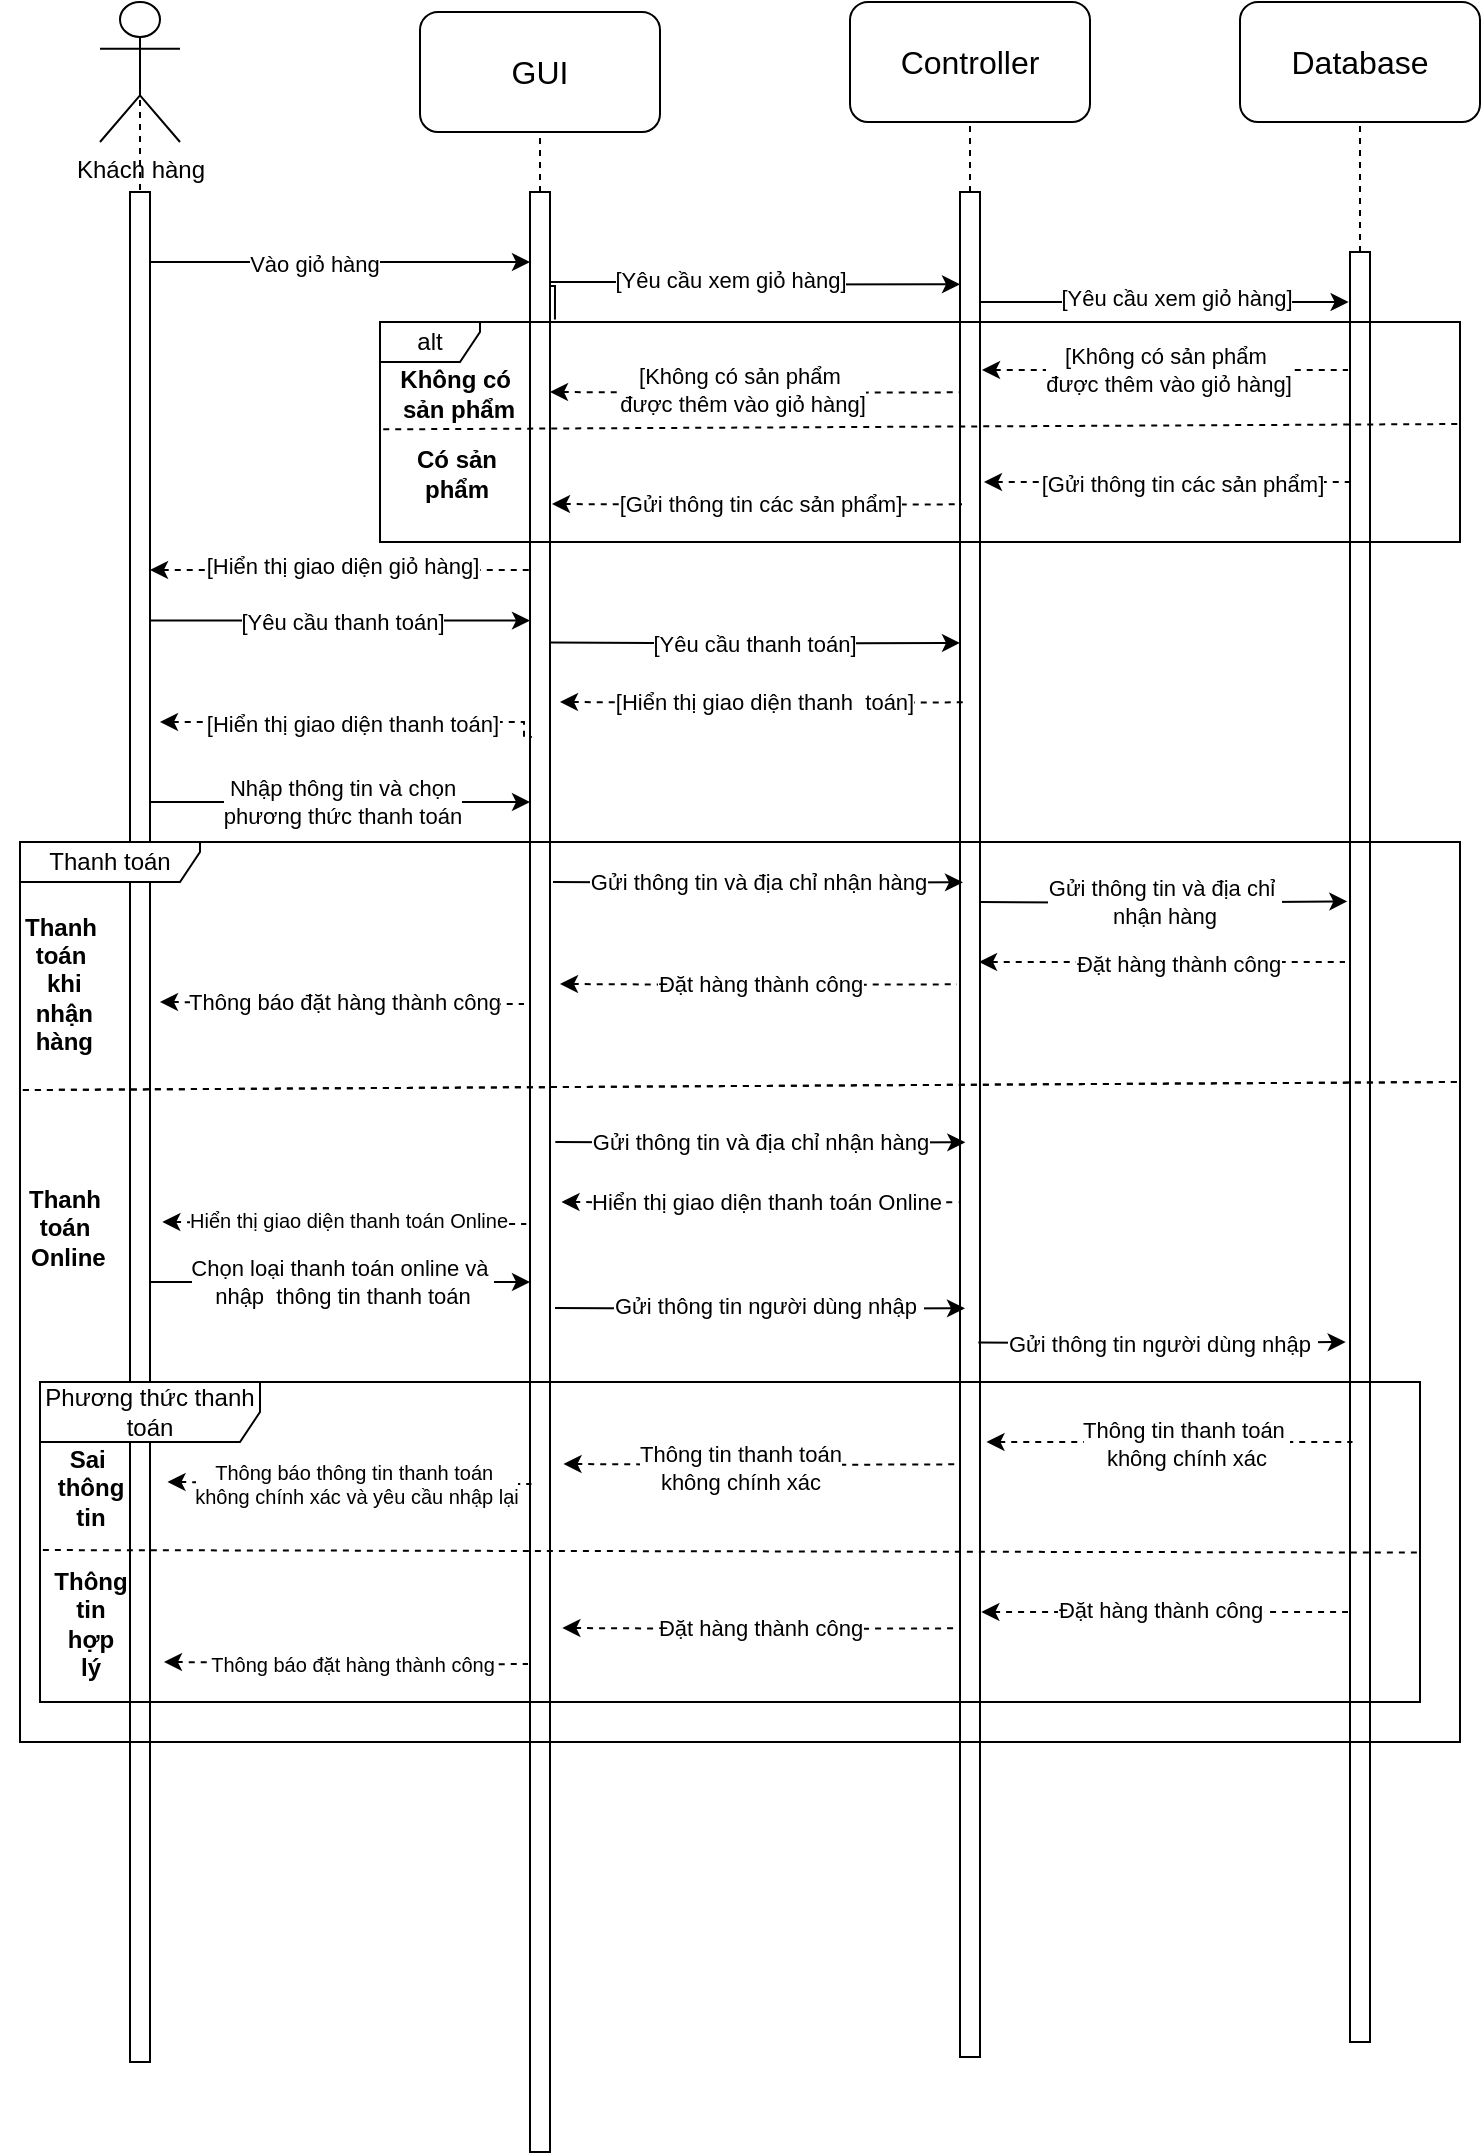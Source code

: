 <mxfile version="24.0.4" type="device">
  <diagram name="Page-1" id="DtB6SDKfYZl0yXzNMz0N">
    <mxGraphModel dx="1434" dy="836" grid="1" gridSize="10" guides="1" tooltips="1" connect="1" arrows="1" fold="1" page="1" pageScale="1" pageWidth="850" pageHeight="1100" math="0" shadow="0">
      <root>
        <mxCell id="0" />
        <mxCell id="1" parent="0" />
        <mxCell id="53lKiQgnNm_ZMRNBrIJL-1" value="Khách hàng" style="shape=umlActor;verticalLabelPosition=bottom;verticalAlign=top;html=1;outlineConnect=0;" parent="1" vertex="1">
          <mxGeometry x="50" y="10" width="40" height="70" as="geometry" />
        </mxCell>
        <mxCell id="53lKiQgnNm_ZMRNBrIJL-2" value="GUI" style="rounded=1;whiteSpace=wrap;html=1;fontSize=16;" parent="1" vertex="1">
          <mxGeometry x="210" y="15" width="120" height="60" as="geometry" />
        </mxCell>
        <mxCell id="53lKiQgnNm_ZMRNBrIJL-3" value="Controller" style="rounded=1;whiteSpace=wrap;html=1;fontSize=16;" parent="1" vertex="1">
          <mxGeometry x="425" y="10" width="120" height="60" as="geometry" />
        </mxCell>
        <mxCell id="53lKiQgnNm_ZMRNBrIJL-4" value="Database" style="rounded=1;whiteSpace=wrap;html=1;fontSize=16;" parent="1" vertex="1">
          <mxGeometry x="620" y="10" width="120" height="60" as="geometry" />
        </mxCell>
        <mxCell id="53lKiQgnNm_ZMRNBrIJL-5" value="" style="endArrow=none;dashed=1;html=1;rounded=0;entryX=0.5;entryY=0.5;entryDx=0;entryDy=0;entryPerimeter=0;" parent="1" target="53lKiQgnNm_ZMRNBrIJL-1" edge="1">
          <mxGeometry width="50" height="50" relative="1" as="geometry">
            <mxPoint x="70" y="620" as="sourcePoint" />
            <mxPoint x="80" y="190" as="targetPoint" />
          </mxGeometry>
        </mxCell>
        <mxCell id="53lKiQgnNm_ZMRNBrIJL-6" value="" style="endArrow=none;dashed=1;html=1;rounded=0;entryX=0.5;entryY=1;entryDx=0;entryDy=0;" parent="1" source="53lKiQgnNm_ZMRNBrIJL-11" target="53lKiQgnNm_ZMRNBrIJL-2" edge="1">
          <mxGeometry width="50" height="50" relative="1" as="geometry">
            <mxPoint x="269.5" y="635" as="sourcePoint" />
            <mxPoint x="270" y="120" as="targetPoint" />
          </mxGeometry>
        </mxCell>
        <mxCell id="53lKiQgnNm_ZMRNBrIJL-7" value="" style="endArrow=none;dashed=1;html=1;rounded=0;entryX=0.5;entryY=1;entryDx=0;entryDy=0;" parent="1" source="53lKiQgnNm_ZMRNBrIJL-13" target="53lKiQgnNm_ZMRNBrIJL-3" edge="1">
          <mxGeometry width="50" height="50" relative="1" as="geometry">
            <mxPoint x="484.5" y="635" as="sourcePoint" />
            <mxPoint x="485" y="90" as="targetPoint" />
          </mxGeometry>
        </mxCell>
        <mxCell id="53lKiQgnNm_ZMRNBrIJL-8" value="" style="endArrow=none;dashed=1;html=1;rounded=0;entryX=0.5;entryY=1;entryDx=0;entryDy=0;" parent="1" source="53lKiQgnNm_ZMRNBrIJL-15" target="53lKiQgnNm_ZMRNBrIJL-4" edge="1">
          <mxGeometry width="50" height="50" relative="1" as="geometry">
            <mxPoint x="679.5" y="625" as="sourcePoint" />
            <mxPoint x="680" y="110" as="targetPoint" />
          </mxGeometry>
        </mxCell>
        <mxCell id="53lKiQgnNm_ZMRNBrIJL-17" style="edgeStyle=orthogonalEdgeStyle;rounded=0;orthogonalLoop=1;jettySize=auto;html=1;exitX=0.75;exitY=1;exitDx=0;exitDy=0;entryX=0.75;entryY=0;entryDx=0;entryDy=0;" parent="1" edge="1">
          <mxGeometry relative="1" as="geometry">
            <mxPoint x="75" y="140" as="sourcePoint" />
            <mxPoint x="265" y="140.0" as="targetPoint" />
          </mxGeometry>
        </mxCell>
        <mxCell id="53lKiQgnNm_ZMRNBrIJL-43" value="Vào giỏ hàng" style="edgeLabel;html=1;align=center;verticalAlign=middle;resizable=0;points=[];" parent="53lKiQgnNm_ZMRNBrIJL-17" vertex="1" connectable="0">
          <mxGeometry x="-0.135" y="-1" relative="1" as="geometry">
            <mxPoint as="offset" />
          </mxGeometry>
        </mxCell>
        <mxCell id="53lKiQgnNm_ZMRNBrIJL-10" value="" style="rounded=0;whiteSpace=wrap;html=1;rotation=-90;" parent="1" vertex="1">
          <mxGeometry x="-397.5" y="567.5" width="935" height="10" as="geometry" />
        </mxCell>
        <mxCell id="53lKiQgnNm_ZMRNBrIJL-12" value="" style="endArrow=none;dashed=1;html=1;rounded=0;entryX=0.5;entryY=1;entryDx=0;entryDy=0;" parent="1" target="53lKiQgnNm_ZMRNBrIJL-11" edge="1">
          <mxGeometry width="50" height="50" relative="1" as="geometry">
            <mxPoint x="269.5" y="635" as="sourcePoint" />
            <mxPoint x="270" y="75" as="targetPoint" />
          </mxGeometry>
        </mxCell>
        <mxCell id="53lKiQgnNm_ZMRNBrIJL-18" style="edgeStyle=orthogonalEdgeStyle;rounded=0;orthogonalLoop=1;jettySize=auto;html=1;entryX=0.883;entryY=0;entryDx=0;entryDy=0;entryPerimeter=0;exitX=0.935;exitY=1.248;exitDx=0;exitDy=0;exitPerimeter=0;" parent="1" source="53lKiQgnNm_ZMRNBrIJL-11" edge="1">
          <mxGeometry relative="1" as="geometry">
            <mxPoint x="280" y="151" as="sourcePoint" />
            <mxPoint x="480.0" y="151.16" as="targetPoint" />
            <Array as="points">
              <mxPoint x="275" y="152" />
              <mxPoint x="275" y="150" />
              <mxPoint x="378" y="150" />
              <mxPoint x="378" y="151" />
            </Array>
          </mxGeometry>
        </mxCell>
        <mxCell id="53lKiQgnNm_ZMRNBrIJL-44" value="[Yêu cầu xem giỏ hàng]" style="edgeLabel;html=1;align=center;verticalAlign=middle;resizable=0;points=[];" parent="53lKiQgnNm_ZMRNBrIJL-18" vertex="1" connectable="0">
          <mxGeometry x="-0.028" y="-2" relative="1" as="geometry">
            <mxPoint y="-3" as="offset" />
          </mxGeometry>
        </mxCell>
        <mxCell id="53lKiQgnNm_ZMRNBrIJL-11" value="" style="rounded=0;whiteSpace=wrap;html=1;rotation=-90;" parent="1" vertex="1">
          <mxGeometry x="-220" y="590" width="980" height="10" as="geometry" />
        </mxCell>
        <mxCell id="53lKiQgnNm_ZMRNBrIJL-14" value="" style="endArrow=none;dashed=1;html=1;rounded=0;entryX=0.5;entryY=1;entryDx=0;entryDy=0;" parent="1" target="53lKiQgnNm_ZMRNBrIJL-13" edge="1">
          <mxGeometry width="50" height="50" relative="1" as="geometry">
            <mxPoint x="484.5" y="635" as="sourcePoint" />
            <mxPoint x="485" y="70" as="targetPoint" />
          </mxGeometry>
        </mxCell>
        <mxCell id="53lKiQgnNm_ZMRNBrIJL-13" value="" style="rounded=0;whiteSpace=wrap;html=1;rotation=-90;" parent="1" vertex="1">
          <mxGeometry x="18.75" y="566.25" width="932.5" height="10" as="geometry" />
        </mxCell>
        <mxCell id="53lKiQgnNm_ZMRNBrIJL-16" value="" style="endArrow=none;dashed=1;html=1;rounded=0;entryX=0.5;entryY=1;entryDx=0;entryDy=0;" parent="1" target="53lKiQgnNm_ZMRNBrIJL-15" edge="1">
          <mxGeometry width="50" height="50" relative="1" as="geometry">
            <mxPoint x="679.5" y="625" as="sourcePoint" />
            <mxPoint x="680" y="70" as="targetPoint" />
          </mxGeometry>
        </mxCell>
        <mxCell id="53lKiQgnNm_ZMRNBrIJL-15" value="" style="rounded=0;whiteSpace=wrap;html=1;rotation=-90;" parent="1" vertex="1">
          <mxGeometry x="232.5" y="577.5" width="895" height="10" as="geometry" />
        </mxCell>
        <mxCell id="53lKiQgnNm_ZMRNBrIJL-19" style="edgeStyle=orthogonalEdgeStyle;rounded=0;orthogonalLoop=1;jettySize=auto;html=1;" parent="1" edge="1">
          <mxGeometry relative="1" as="geometry">
            <mxPoint x="490" y="160" as="sourcePoint" />
            <mxPoint x="674.33" y="160" as="targetPoint" />
            <Array as="points">
              <mxPoint x="674.33" y="160" />
            </Array>
          </mxGeometry>
        </mxCell>
        <mxCell id="53lKiQgnNm_ZMRNBrIJL-46" value="[Yêu cầu xem giỏ hàng]" style="edgeLabel;html=1;align=center;verticalAlign=middle;resizable=0;points=[];" parent="53lKiQgnNm_ZMRNBrIJL-19" vertex="1" connectable="0">
          <mxGeometry x="0.061" y="2" relative="1" as="geometry">
            <mxPoint as="offset" />
          </mxGeometry>
        </mxCell>
        <mxCell id="53lKiQgnNm_ZMRNBrIJL-20" style="edgeStyle=orthogonalEdgeStyle;rounded=0;orthogonalLoop=1;jettySize=auto;html=1;exitX=0.886;exitY=1.056;exitDx=0;exitDy=0;exitPerimeter=0;entryX=0.947;entryY=-0.096;entryDx=0;entryDy=0;entryPerimeter=0;dashed=1;startArrow=classic;startFill=1;endArrow=none;endFill=0;" parent="1" edge="1">
          <mxGeometry relative="1" as="geometry">
            <mxPoint x="491" y="194" as="sourcePoint" />
            <mxPoint x="674" y="194" as="targetPoint" />
            <Array as="points" />
          </mxGeometry>
        </mxCell>
        <mxCell id="53lKiQgnNm_ZMRNBrIJL-35" value="[Không có sản phẩm&amp;nbsp;&lt;div&gt;được thêm vào giỏ hàng]&lt;/div&gt;" style="edgeLabel;html=1;align=center;verticalAlign=middle;resizable=0;points=[];" parent="53lKiQgnNm_ZMRNBrIJL-20" vertex="1" connectable="0">
          <mxGeometry x="0.01" relative="1" as="geometry">
            <mxPoint as="offset" />
          </mxGeometry>
        </mxCell>
        <mxCell id="53lKiQgnNm_ZMRNBrIJL-23" style="edgeStyle=orthogonalEdgeStyle;rounded=0;orthogonalLoop=1;jettySize=auto;html=1;entryX=0.883;entryY=0;entryDx=0;entryDy=0;entryPerimeter=0;exitX=0.904;exitY=1.039;exitDx=0;exitDy=0;exitPerimeter=0;dashed=1;startArrow=classic;startFill=1;endArrow=none;endFill=0;" parent="1" edge="1">
          <mxGeometry relative="1" as="geometry">
            <mxPoint x="275" y="205" as="sourcePoint" />
            <mxPoint x="480.0" y="205.16" as="targetPoint" />
            <Array as="points" />
          </mxGeometry>
        </mxCell>
        <mxCell id="53lKiQgnNm_ZMRNBrIJL-36" value="[Không có sản phẩm&amp;nbsp;&lt;div&gt;được thêm vào giỏ hàng]&lt;/div&gt;" style="edgeLabel;html=1;align=center;verticalAlign=middle;resizable=0;points=[];" parent="53lKiQgnNm_ZMRNBrIJL-23" vertex="1" connectable="0">
          <mxGeometry x="-0.152" y="2" relative="1" as="geometry">
            <mxPoint x="9" as="offset" />
          </mxGeometry>
        </mxCell>
        <mxCell id="53lKiQgnNm_ZMRNBrIJL-26" style="edgeStyle=orthogonalEdgeStyle;rounded=0;orthogonalLoop=1;jettySize=auto;html=1;exitX=0.886;exitY=1.056;exitDx=0;exitDy=0;exitPerimeter=0;entryX=0.947;entryY=-0.096;entryDx=0;entryDy=0;entryPerimeter=0;dashed=1;startArrow=classic;startFill=1;endArrow=none;endFill=0;" parent="1" edge="1">
          <mxGeometry relative="1" as="geometry">
            <mxPoint x="492" y="250" as="sourcePoint" />
            <mxPoint x="675" y="250" as="targetPoint" />
            <Array as="points" />
          </mxGeometry>
        </mxCell>
        <mxCell id="53lKiQgnNm_ZMRNBrIJL-37" value="[Gửi thông tin các sản phẩm]" style="edgeLabel;html=1;align=center;verticalAlign=middle;resizable=0;points=[];" parent="53lKiQgnNm_ZMRNBrIJL-26" vertex="1" connectable="0">
          <mxGeometry x="0.082" y="-1" relative="1" as="geometry">
            <mxPoint as="offset" />
          </mxGeometry>
        </mxCell>
        <mxCell id="53lKiQgnNm_ZMRNBrIJL-27" style="edgeStyle=orthogonalEdgeStyle;rounded=0;orthogonalLoop=1;jettySize=auto;html=1;entryX=0.883;entryY=0;entryDx=0;entryDy=0;entryPerimeter=0;exitX=0.904;exitY=1.039;exitDx=0;exitDy=0;exitPerimeter=0;dashed=1;startArrow=classic;startFill=1;endArrow=none;endFill=0;" parent="1" edge="1">
          <mxGeometry relative="1" as="geometry">
            <mxPoint x="276" y="261" as="sourcePoint" />
            <mxPoint x="481.0" y="261.16" as="targetPoint" />
            <Array as="points" />
          </mxGeometry>
        </mxCell>
        <mxCell id="53lKiQgnNm_ZMRNBrIJL-28" style="edgeStyle=orthogonalEdgeStyle;rounded=0;orthogonalLoop=1;jettySize=auto;html=1;exitX=0.75;exitY=1;exitDx=0;exitDy=0;entryX=0.75;entryY=0;entryDx=0;entryDy=0;dashed=1;startArrow=classic;startFill=1;endArrow=none;endFill=0;" parent="1" edge="1">
          <mxGeometry relative="1" as="geometry">
            <mxPoint x="75" y="294" as="sourcePoint" />
            <mxPoint x="265" y="294.0" as="targetPoint" />
          </mxGeometry>
        </mxCell>
        <mxCell id="53lKiQgnNm_ZMRNBrIJL-39" value="[Hiển thị giao diện giỏ hàng]" style="edgeLabel;html=1;align=center;verticalAlign=middle;resizable=0;points=[];" parent="53lKiQgnNm_ZMRNBrIJL-28" vertex="1" connectable="0">
          <mxGeometry x="-0.048" y="-1" relative="1" as="geometry">
            <mxPoint x="5" y="-3" as="offset" />
          </mxGeometry>
        </mxCell>
        <mxCell id="53lKiQgnNm_ZMRNBrIJL-29" value="alt" style="shape=umlFrame;whiteSpace=wrap;html=1;pointerEvents=0;width=50;height=20;" parent="1" vertex="1">
          <mxGeometry x="190" y="170" width="540" height="110" as="geometry" />
        </mxCell>
        <mxCell id="53lKiQgnNm_ZMRNBrIJL-32" value="" style="endArrow=none;dashed=1;html=1;rounded=0;exitX=0.003;exitY=0.488;exitDx=0;exitDy=0;exitPerimeter=0;" parent="1" source="53lKiQgnNm_ZMRNBrIJL-29" edge="1">
          <mxGeometry width="50" height="50" relative="1" as="geometry">
            <mxPoint x="470" y="390" as="sourcePoint" />
            <mxPoint x="730" y="221" as="targetPoint" />
          </mxGeometry>
        </mxCell>
        <mxCell id="53lKiQgnNm_ZMRNBrIJL-38" value="[Gửi thông tin các sản phẩm]" style="edgeLabel;html=1;align=center;verticalAlign=middle;resizable=0;points=[];" parent="1" vertex="1" connectable="0">
          <mxGeometry x="380.0" y="261" as="geometry" />
        </mxCell>
        <mxCell id="53lKiQgnNm_ZMRNBrIJL-40" style="edgeStyle=orthogonalEdgeStyle;rounded=0;orthogonalLoop=1;jettySize=auto;html=1;exitX=0.75;exitY=1;exitDx=0;exitDy=0;entryX=0.75;entryY=0;entryDx=0;entryDy=0;" parent="1" edge="1">
          <mxGeometry relative="1" as="geometry">
            <mxPoint x="75" y="319.31" as="sourcePoint" />
            <mxPoint x="265" y="319.31" as="targetPoint" />
          </mxGeometry>
        </mxCell>
        <mxCell id="53lKiQgnNm_ZMRNBrIJL-47" value="[Yêu cầu thanh toán]" style="edgeLabel;html=1;align=center;verticalAlign=middle;resizable=0;points=[];" parent="53lKiQgnNm_ZMRNBrIJL-40" vertex="1" connectable="0">
          <mxGeometry x="-0.142" relative="1" as="geometry">
            <mxPoint x="14" as="offset" />
          </mxGeometry>
        </mxCell>
        <mxCell id="53lKiQgnNm_ZMRNBrIJL-41" value="&lt;span style=&quot;color: rgb(0, 0, 0); font-family: Helvetica; font-size: 11px; font-style: normal; font-variant-ligatures: normal; font-variant-caps: normal; font-weight: 400; letter-spacing: normal; orphans: 2; text-align: center; text-indent: 0px; text-transform: none; widows: 2; word-spacing: 0px; -webkit-text-stroke-width: 0px; white-space: nowrap; background-color: rgb(255, 255, 255); text-decoration-thickness: initial; text-decoration-style: initial; text-decoration-color: initial; display: inline !important; float: none;&quot;&gt;[Yêu cầu thanh toán]&lt;/span&gt;" style="edgeStyle=orthogonalEdgeStyle;rounded=0;orthogonalLoop=1;jettySize=auto;html=1;entryX=0.883;entryY=0;entryDx=0;entryDy=0;entryPerimeter=0;exitX=0.904;exitY=1.039;exitDx=0;exitDy=0;exitPerimeter=0;" parent="1" edge="1">
          <mxGeometry relative="1" as="geometry">
            <mxPoint x="275" y="330.31" as="sourcePoint" />
            <mxPoint x="480.0" y="330.47" as="targetPoint" />
            <Array as="points" />
          </mxGeometry>
        </mxCell>
        <mxCell id="53lKiQgnNm_ZMRNBrIJL-54" style="edgeStyle=orthogonalEdgeStyle;rounded=0;orthogonalLoop=1;jettySize=auto;html=1;entryX=0.883;entryY=0;entryDx=0;entryDy=0;entryPerimeter=0;dashed=1;startArrow=classic;startFill=1;endArrow=none;endFill=0;" parent="1" edge="1">
          <mxGeometry relative="1" as="geometry">
            <mxPoint x="280" y="360" as="sourcePoint" />
            <mxPoint x="482.5" y="360.16" as="targetPoint" />
            <Array as="points" />
          </mxGeometry>
        </mxCell>
        <mxCell id="53lKiQgnNm_ZMRNBrIJL-60" value="[Hiển thị giao diện thanh&amp;nbsp; toán]" style="edgeLabel;html=1;align=center;verticalAlign=middle;resizable=0;points=[];" parent="53lKiQgnNm_ZMRNBrIJL-54" vertex="1" connectable="0">
          <mxGeometry x="-0.056" y="-1" relative="1" as="geometry">
            <mxPoint x="6" y="-2" as="offset" />
          </mxGeometry>
        </mxCell>
        <mxCell id="53lKiQgnNm_ZMRNBrIJL-58" style="edgeStyle=orthogonalEdgeStyle;rounded=0;orthogonalLoop=1;jettySize=auto;html=1;entryX=0.722;entryY=0.094;entryDx=0;entryDy=0;entryPerimeter=0;dashed=1;endArrow=none;endFill=0;startArrow=classic;startFill=1;" parent="1" target="53lKiQgnNm_ZMRNBrIJL-11" edge="1">
          <mxGeometry relative="1" as="geometry">
            <mxPoint x="80" y="370" as="sourcePoint" />
            <mxPoint x="260" y="370.0" as="targetPoint" />
            <Array as="points">
              <mxPoint x="262" y="370" />
              <mxPoint x="262" y="377" />
            </Array>
          </mxGeometry>
        </mxCell>
        <mxCell id="53lKiQgnNm_ZMRNBrIJL-59" value="[Hiển thị giao diện thanh toán]" style="edgeLabel;html=1;align=center;verticalAlign=middle;resizable=0;points=[];" parent="53lKiQgnNm_ZMRNBrIJL-58" vertex="1" connectable="0">
          <mxGeometry x="-0.135" y="-1" relative="1" as="geometry">
            <mxPoint x="12" as="offset" />
          </mxGeometry>
        </mxCell>
        <mxCell id="53lKiQgnNm_ZMRNBrIJL-63" style="edgeStyle=orthogonalEdgeStyle;rounded=0;orthogonalLoop=1;jettySize=auto;html=1;exitX=0.75;exitY=1;exitDx=0;exitDy=0;entryX=0.75;entryY=0;entryDx=0;entryDy=0;" parent="1" edge="1">
          <mxGeometry relative="1" as="geometry">
            <mxPoint x="75" y="410" as="sourcePoint" />
            <mxPoint x="265" y="410.0" as="targetPoint" />
          </mxGeometry>
        </mxCell>
        <mxCell id="53lKiQgnNm_ZMRNBrIJL-64" value="Nhập thông tin và chọn&lt;br&gt;phương thức thanh toán" style="edgeLabel;html=1;align=center;verticalAlign=middle;resizable=0;points=[];" parent="53lKiQgnNm_ZMRNBrIJL-63" vertex="1" connectable="0">
          <mxGeometry x="-0.142" relative="1" as="geometry">
            <mxPoint x="14" as="offset" />
          </mxGeometry>
        </mxCell>
        <mxCell id="53lKiQgnNm_ZMRNBrIJL-70" value="Gửi thông tin và địa chỉ nhận hàng" style="edgeStyle=orthogonalEdgeStyle;rounded=0;orthogonalLoop=1;jettySize=auto;html=1;entryX=0.883;entryY=0;entryDx=0;entryDy=0;entryPerimeter=0;exitX=0.904;exitY=1.039;exitDx=0;exitDy=0;exitPerimeter=0;" parent="1" edge="1">
          <mxGeometry relative="1" as="geometry">
            <mxPoint x="276.5" y="450" as="sourcePoint" />
            <mxPoint x="481.5" y="450.16" as="targetPoint" />
            <Array as="points" />
          </mxGeometry>
        </mxCell>
        <mxCell id="53lKiQgnNm_ZMRNBrIJL-71" value="Gửi thông tin và địa chỉ&amp;nbsp;&lt;div&gt;nhận hàng&lt;/div&gt;" style="edgeStyle=orthogonalEdgeStyle;rounded=0;orthogonalLoop=1;jettySize=auto;html=1;exitX=0.904;exitY=1.039;exitDx=0;exitDy=0;exitPerimeter=0;entryX=0.386;entryY=-0.133;entryDx=0;entryDy=0;entryPerimeter=0;" parent="1" edge="1">
          <mxGeometry relative="1" as="geometry">
            <mxPoint x="490" y="460" as="sourcePoint" />
            <mxPoint x="673.67" y="459.72" as="targetPoint" />
            <Array as="points" />
          </mxGeometry>
        </mxCell>
        <mxCell id="53lKiQgnNm_ZMRNBrIJL-72" value="Thanh toán" style="shape=umlFrame;whiteSpace=wrap;html=1;pointerEvents=0;width=90;height=20;" parent="1" vertex="1">
          <mxGeometry x="10" y="430" width="720" height="450" as="geometry" />
        </mxCell>
        <mxCell id="53lKiQgnNm_ZMRNBrIJL-74" value="" style="endArrow=none;dashed=1;html=1;rounded=0;exitX=0.002;exitY=0.482;exitDx=0;exitDy=0;exitPerimeter=0;entryX=0.998;entryY=0.469;entryDx=0;entryDy=0;entryPerimeter=0;" parent="1" edge="1">
          <mxGeometry width="50" height="50" relative="1" as="geometry">
            <mxPoint x="11.44" y="554.03" as="sourcePoint" />
            <mxPoint x="728.56" y="550.0" as="targetPoint" />
          </mxGeometry>
        </mxCell>
        <mxCell id="53lKiQgnNm_ZMRNBrIJL-75" style="edgeStyle=orthogonalEdgeStyle;rounded=0;orthogonalLoop=1;jettySize=auto;html=1;exitX=0.886;exitY=1.056;exitDx=0;exitDy=0;exitPerimeter=0;entryX=0.947;entryY=-0.096;entryDx=0;entryDy=0;entryPerimeter=0;dashed=1;startArrow=classic;startFill=1;endArrow=none;endFill=0;" parent="1" edge="1">
          <mxGeometry relative="1" as="geometry">
            <mxPoint x="489.5" y="490" as="sourcePoint" />
            <mxPoint x="672.5" y="490" as="targetPoint" />
            <Array as="points" />
          </mxGeometry>
        </mxCell>
        <mxCell id="53lKiQgnNm_ZMRNBrIJL-76" value="Đặt hàng thành công" style="edgeLabel;html=1;align=center;verticalAlign=middle;resizable=0;points=[];" parent="53lKiQgnNm_ZMRNBrIJL-75" vertex="1" connectable="0">
          <mxGeometry x="0.082" y="-1" relative="1" as="geometry">
            <mxPoint as="offset" />
          </mxGeometry>
        </mxCell>
        <mxCell id="53lKiQgnNm_ZMRNBrIJL-77" style="edgeStyle=orthogonalEdgeStyle;rounded=0;orthogonalLoop=1;jettySize=auto;html=1;entryX=0.883;entryY=0;entryDx=0;entryDy=0;entryPerimeter=0;dashed=1;startArrow=classic;startFill=1;endArrow=none;endFill=0;" parent="1" edge="1">
          <mxGeometry relative="1" as="geometry">
            <mxPoint x="280" y="501" as="sourcePoint" />
            <mxPoint x="478.5" y="501.16" as="targetPoint" />
            <Array as="points" />
          </mxGeometry>
        </mxCell>
        <mxCell id="53lKiQgnNm_ZMRNBrIJL-79" value="Đặt hàng thành công" style="edgeLabel;html=1;align=center;verticalAlign=middle;resizable=0;points=[];" parent="1" vertex="1" connectable="0">
          <mxGeometry x="380.0" y="501" as="geometry" />
        </mxCell>
        <mxCell id="53lKiQgnNm_ZMRNBrIJL-82" style="edgeStyle=orthogonalEdgeStyle;rounded=0;orthogonalLoop=1;jettySize=auto;html=1;entryX=0.63;entryY=-0.297;entryDx=0;entryDy=0;entryPerimeter=0;dashed=1;endArrow=none;endFill=0;startArrow=classic;startFill=1;" parent="1" edge="1">
          <mxGeometry relative="1" as="geometry">
            <mxPoint x="80" y="510" as="sourcePoint" />
            <mxPoint x="262" y="511" as="targetPoint" />
          </mxGeometry>
        </mxCell>
        <mxCell id="53lKiQgnNm_ZMRNBrIJL-83" value="Thông báo đặt hàng thành công" style="edgeLabel;html=1;align=center;verticalAlign=middle;resizable=0;points=[];" parent="53lKiQgnNm_ZMRNBrIJL-82" vertex="1" connectable="0">
          <mxGeometry x="-0.135" y="-1" relative="1" as="geometry">
            <mxPoint x="13" y="-2" as="offset" />
          </mxGeometry>
        </mxCell>
        <mxCell id="53lKiQgnNm_ZMRNBrIJL-85" style="edgeStyle=orthogonalEdgeStyle;rounded=0;orthogonalLoop=1;jettySize=auto;html=1;exitX=0.886;exitY=1.056;exitDx=0;exitDy=0;exitPerimeter=0;dashed=1;startArrow=classic;startFill=1;endArrow=none;endFill=0;" parent="1" edge="1">
          <mxGeometry relative="1" as="geometry">
            <mxPoint x="490.67" y="815" as="sourcePoint" />
            <mxPoint x="674" y="815" as="targetPoint" />
            <Array as="points" />
          </mxGeometry>
        </mxCell>
        <mxCell id="53lKiQgnNm_ZMRNBrIJL-87" style="edgeStyle=orthogonalEdgeStyle;rounded=0;orthogonalLoop=1;jettySize=auto;html=1;entryX=0.883;entryY=0;entryDx=0;entryDy=0;entryPerimeter=0;dashed=1;startArrow=classic;startFill=1;endArrow=none;endFill=0;" parent="1" edge="1">
          <mxGeometry relative="1" as="geometry">
            <mxPoint x="281.17" y="823" as="sourcePoint" />
            <mxPoint x="479.67" y="823.16" as="targetPoint" />
            <Array as="points" />
          </mxGeometry>
        </mxCell>
        <mxCell id="53lKiQgnNm_ZMRNBrIJL-88" value="Đặt hàng thành công" style="edgeLabel;html=1;align=center;verticalAlign=middle;resizable=0;points=[];" parent="1" vertex="1" connectable="0">
          <mxGeometry x="380.0" y="823" as="geometry" />
        </mxCell>
        <mxCell id="53lKiQgnNm_ZMRNBrIJL-89" value="Gửi thông tin và địa chỉ nhận hàng" style="edgeStyle=orthogonalEdgeStyle;rounded=0;orthogonalLoop=1;jettySize=auto;html=1;entryX=0.883;entryY=0;entryDx=0;entryDy=0;entryPerimeter=0;exitX=0.904;exitY=1.039;exitDx=0;exitDy=0;exitPerimeter=0;" parent="1" edge="1">
          <mxGeometry relative="1" as="geometry">
            <mxPoint x="277.67" y="580" as="sourcePoint" />
            <mxPoint x="482.67" y="580.16" as="targetPoint" />
            <Array as="points" />
          </mxGeometry>
        </mxCell>
        <mxCell id="53lKiQgnNm_ZMRNBrIJL-92" style="edgeStyle=orthogonalEdgeStyle;rounded=0;orthogonalLoop=1;jettySize=auto;html=1;entryX=0.883;entryY=0;entryDx=0;entryDy=0;entryPerimeter=0;dashed=1;startArrow=classic;startFill=1;endArrow=none;endFill=0;" parent="1" edge="1">
          <mxGeometry relative="1" as="geometry">
            <mxPoint x="280.75" y="610" as="sourcePoint" />
            <mxPoint x="479.25" y="610.16" as="targetPoint" />
            <Array as="points" />
          </mxGeometry>
        </mxCell>
        <mxCell id="53lKiQgnNm_ZMRNBrIJL-93" value="&lt;font style=&quot;font-size: 11px;&quot;&gt;Hiển thị giao diện thanh toán Online&lt;/font&gt;" style="edgeLabel;html=1;align=center;verticalAlign=middle;resizable=0;points=[];fontSize=11;" parent="1" vertex="1" connectable="0">
          <mxGeometry x="382.75" y="610" as="geometry" />
        </mxCell>
        <mxCell id="53lKiQgnNm_ZMRNBrIJL-95" style="edgeStyle=orthogonalEdgeStyle;rounded=0;orthogonalLoop=1;jettySize=auto;html=1;entryX=0.63;entryY=-0.297;entryDx=0;entryDy=0;entryPerimeter=0;dashed=1;endArrow=none;endFill=0;startArrow=classic;startFill=1;" parent="1" edge="1">
          <mxGeometry relative="1" as="geometry">
            <mxPoint x="81.17" y="620" as="sourcePoint" />
            <mxPoint x="263.17" y="621" as="targetPoint" />
          </mxGeometry>
        </mxCell>
        <mxCell id="53lKiQgnNm_ZMRNBrIJL-96" value="&lt;font style=&quot;font-size: 10px;&quot;&gt;Hiển thị giao diện thanh toán Online&lt;/font&gt;" style="edgeLabel;html=1;align=center;verticalAlign=middle;resizable=0;points=[];" parent="53lKiQgnNm_ZMRNBrIJL-95" vertex="1" connectable="0">
          <mxGeometry x="-0.135" y="-1" relative="1" as="geometry">
            <mxPoint x="14" y="-3" as="offset" />
          </mxGeometry>
        </mxCell>
        <mxCell id="53lKiQgnNm_ZMRNBrIJL-97" style="edgeStyle=orthogonalEdgeStyle;rounded=0;orthogonalLoop=1;jettySize=auto;html=1;exitX=0.75;exitY=1;exitDx=0;exitDy=0;entryX=0.75;entryY=0;entryDx=0;entryDy=0;" parent="1" edge="1">
          <mxGeometry relative="1" as="geometry">
            <mxPoint x="75" y="650" as="sourcePoint" />
            <mxPoint x="265" y="650.0" as="targetPoint" />
          </mxGeometry>
        </mxCell>
        <mxCell id="53lKiQgnNm_ZMRNBrIJL-98" value="Chọn loại thanh toán online và&amp;nbsp;&lt;div&gt;nhập&amp;nbsp; thông tin thanh toán&lt;/div&gt;" style="edgeLabel;html=1;align=center;verticalAlign=middle;resizable=0;points=[];" parent="53lKiQgnNm_ZMRNBrIJL-97" vertex="1" connectable="0">
          <mxGeometry x="-0.142" relative="1" as="geometry">
            <mxPoint x="14" as="offset" />
          </mxGeometry>
        </mxCell>
        <mxCell id="53lKiQgnNm_ZMRNBrIJL-99" value="Đặt hàng thành công" style="edgeLabel;html=1;align=center;verticalAlign=middle;resizable=0;points=[];" parent="1" vertex="1" connectable="0">
          <mxGeometry x="579.83" y="814" as="geometry" />
        </mxCell>
        <mxCell id="53lKiQgnNm_ZMRNBrIJL-100" value="" style="edgeStyle=orthogonalEdgeStyle;rounded=0;orthogonalLoop=1;jettySize=auto;html=1;entryX=0.883;entryY=0;entryDx=0;entryDy=0;entryPerimeter=0;exitX=0.904;exitY=1.039;exitDx=0;exitDy=0;exitPerimeter=0;" parent="1" edge="1">
          <mxGeometry relative="1" as="geometry">
            <mxPoint x="277.5" y="663" as="sourcePoint" />
            <mxPoint x="482.5" y="663.16" as="targetPoint" />
            <Array as="points" />
          </mxGeometry>
        </mxCell>
        <mxCell id="53lKiQgnNm_ZMRNBrIJL-101" value="Gửi thông tin người dùng nhập&amp;nbsp;" style="edgeLabel;html=1;align=center;verticalAlign=middle;resizable=0;points=[];" parent="53lKiQgnNm_ZMRNBrIJL-100" vertex="1" connectable="0">
          <mxGeometry x="0.033" y="2" relative="1" as="geometry">
            <mxPoint as="offset" />
          </mxGeometry>
        </mxCell>
        <mxCell id="53lKiQgnNm_ZMRNBrIJL-104" value="Gửi thông tin người dùng nhập&amp;nbsp;" style="edgeStyle=orthogonalEdgeStyle;rounded=0;orthogonalLoop=1;jettySize=auto;html=1;exitX=0.904;exitY=1.039;exitDx=0;exitDy=0;exitPerimeter=0;entryX=0.386;entryY=-0.133;entryDx=0;entryDy=0;entryPerimeter=0;" parent="1" edge="1">
          <mxGeometry relative="1" as="geometry">
            <mxPoint x="489.17" y="680.28" as="sourcePoint" />
            <mxPoint x="672.84" y="680" as="targetPoint" />
            <Array as="points" />
          </mxGeometry>
        </mxCell>
        <mxCell id="53lKiQgnNm_ZMRNBrIJL-107" value="Phương thức&amp;nbsp;&lt;span style=&quot;background-color: initial;&quot;&gt;thanh toán&lt;/span&gt;" style="shape=umlFrame;whiteSpace=wrap;html=1;pointerEvents=0;width=110;height=30;" parent="1" vertex="1">
          <mxGeometry x="20" y="700" width="690" height="160" as="geometry" />
        </mxCell>
        <mxCell id="53lKiQgnNm_ZMRNBrIJL-108" value="" style="endArrow=none;dashed=1;html=1;rounded=0;exitX=0.002;exitY=0.482;exitDx=0;exitDy=0;exitPerimeter=0;entryX=0.998;entryY=0.469;entryDx=0;entryDy=0;entryPerimeter=0;" parent="1" edge="1">
          <mxGeometry width="50" height="50" relative="1" as="geometry">
            <mxPoint x="11.44" y="554.03" as="sourcePoint" />
            <mxPoint x="728.56" y="550.0" as="targetPoint" />
          </mxGeometry>
        </mxCell>
        <mxCell id="53lKiQgnNm_ZMRNBrIJL-109" value="" style="endArrow=none;dashed=1;html=1;rounded=0;exitX=0.002;exitY=0.482;exitDx=0;exitDy=0;exitPerimeter=0;entryX=1;entryY=0.533;entryDx=0;entryDy=0;entryPerimeter=0;" parent="1" target="53lKiQgnNm_ZMRNBrIJL-107" edge="1">
          <mxGeometry width="50" height="50" relative="1" as="geometry">
            <mxPoint x="21.44" y="784.03" as="sourcePoint" />
            <mxPoint x="708" y="779" as="targetPoint" />
          </mxGeometry>
        </mxCell>
        <mxCell id="53lKiQgnNm_ZMRNBrIJL-110" style="edgeStyle=orthogonalEdgeStyle;rounded=0;orthogonalLoop=1;jettySize=auto;html=1;exitX=0.886;exitY=1.056;exitDx=0;exitDy=0;exitPerimeter=0;entryX=0.947;entryY=-0.096;entryDx=0;entryDy=0;entryPerimeter=0;dashed=1;startArrow=classic;startFill=1;endArrow=none;endFill=0;" parent="1" edge="1">
          <mxGeometry relative="1" as="geometry">
            <mxPoint x="493.25" y="730" as="sourcePoint" />
            <mxPoint x="676.25" y="730" as="targetPoint" />
            <Array as="points" />
          </mxGeometry>
        </mxCell>
        <mxCell id="53lKiQgnNm_ZMRNBrIJL-111" value="Thông tin thanh toán&amp;nbsp;&lt;div&gt;không chính xác&lt;/div&gt;" style="edgeLabel;html=1;align=center;verticalAlign=middle;resizable=0;points=[];" parent="53lKiQgnNm_ZMRNBrIJL-110" vertex="1" connectable="0">
          <mxGeometry x="0.082" y="-1" relative="1" as="geometry">
            <mxPoint as="offset" />
          </mxGeometry>
        </mxCell>
        <mxCell id="53lKiQgnNm_ZMRNBrIJL-112" style="edgeStyle=orthogonalEdgeStyle;rounded=0;orthogonalLoop=1;jettySize=auto;html=1;entryX=0.883;entryY=0;entryDx=0;entryDy=0;entryPerimeter=0;dashed=1;startArrow=classic;startFill=1;endArrow=none;endFill=0;" parent="1" edge="1">
          <mxGeometry relative="1" as="geometry">
            <mxPoint x="281.75" y="741" as="sourcePoint" />
            <mxPoint x="480.25" y="741.16" as="targetPoint" />
            <Array as="points" />
          </mxGeometry>
        </mxCell>
        <mxCell id="53lKiQgnNm_ZMRNBrIJL-115" value="Thông tin thanh toán&lt;div&gt;không chính xác&lt;/div&gt;" style="edgeLabel;html=1;align=center;verticalAlign=middle;resizable=0;points=[];" parent="53lKiQgnNm_ZMRNBrIJL-112" vertex="1" connectable="0">
          <mxGeometry x="-0.112" y="-1" relative="1" as="geometry">
            <mxPoint as="offset" />
          </mxGeometry>
        </mxCell>
        <mxCell id="53lKiQgnNm_ZMRNBrIJL-113" style="edgeStyle=orthogonalEdgeStyle;rounded=0;orthogonalLoop=1;jettySize=auto;html=1;entryX=0.63;entryY=-0.297;entryDx=0;entryDy=0;entryPerimeter=0;dashed=1;endArrow=none;endFill=0;startArrow=classic;startFill=1;" parent="1" edge="1">
          <mxGeometry relative="1" as="geometry">
            <mxPoint x="83.75" y="750" as="sourcePoint" />
            <mxPoint x="265.75" y="751" as="targetPoint" />
          </mxGeometry>
        </mxCell>
        <mxCell id="53lKiQgnNm_ZMRNBrIJL-114" value="Thông báo thông tin thanh toán&amp;nbsp;&lt;div style=&quot;font-size: 10px;&quot;&gt;không chính xác và yêu cầu nhập lại&lt;/div&gt;" style="edgeLabel;html=1;align=center;verticalAlign=middle;resizable=0;points=[];fontSize=10;" parent="53lKiQgnNm_ZMRNBrIJL-113" vertex="1" connectable="0">
          <mxGeometry x="-0.135" y="-1" relative="1" as="geometry">
            <mxPoint x="15" y="-1" as="offset" />
          </mxGeometry>
        </mxCell>
        <mxCell id="53lKiQgnNm_ZMRNBrIJL-117" style="edgeStyle=orthogonalEdgeStyle;rounded=0;orthogonalLoop=1;jettySize=auto;html=1;entryX=0.63;entryY=-0.297;entryDx=0;entryDy=0;entryPerimeter=0;dashed=1;endArrow=none;endFill=0;startArrow=classic;startFill=1;" parent="1" edge="1">
          <mxGeometry relative="1" as="geometry">
            <mxPoint x="82" y="840" as="sourcePoint" />
            <mxPoint x="264" y="841" as="targetPoint" />
          </mxGeometry>
        </mxCell>
        <mxCell id="53lKiQgnNm_ZMRNBrIJL-118" value="Thông báo đặt hàng thành công" style="edgeLabel;html=1;align=center;verticalAlign=middle;resizable=0;points=[];fontSize=10;" parent="53lKiQgnNm_ZMRNBrIJL-117" vertex="1" connectable="0">
          <mxGeometry x="-0.135" y="-1" relative="1" as="geometry">
            <mxPoint x="15" y="-1" as="offset" />
          </mxGeometry>
        </mxCell>
        <mxCell id="hPsuCPGD7z8qQdxnSiNi-1" value="&lt;b&gt;Không có&amp;nbsp;&lt;/b&gt;&lt;div&gt;&lt;b&gt;sản phẩm&lt;/b&gt;&lt;/div&gt;" style="text;html=1;align=center;verticalAlign=middle;resizable=0;points=[];autosize=1;strokeColor=none;fillColor=none;" vertex="1" parent="1">
          <mxGeometry x="189" y="186" width="80" height="40" as="geometry" />
        </mxCell>
        <mxCell id="hPsuCPGD7z8qQdxnSiNi-2" value="&lt;b&gt;Có sản&lt;/b&gt;&lt;div&gt;&lt;b&gt;phẩm&lt;/b&gt;&lt;/div&gt;" style="text;html=1;align=center;verticalAlign=middle;resizable=0;points=[];autosize=1;strokeColor=none;fillColor=none;" vertex="1" parent="1">
          <mxGeometry x="198" y="226" width="60" height="40" as="geometry" />
        </mxCell>
        <mxCell id="hPsuCPGD7z8qQdxnSiNi-3" value="Thanh&lt;div&gt;toán&lt;/div&gt;&lt;div&gt;&amp;nbsp;khi&lt;/div&gt;&lt;div&gt;&amp;nbsp;nhậ&lt;span style=&quot;background-color: initial;&quot;&gt;n&lt;/span&gt;&lt;/div&gt;&lt;div&gt;&lt;span style=&quot;background-color: initial;&quot;&gt;&amp;nbsp;hàng&lt;/span&gt;&lt;/div&gt;" style="text;html=1;align=center;verticalAlign=middle;resizable=0;points=[];autosize=1;strokeColor=none;fillColor=none;fontStyle=1" vertex="1" parent="1">
          <mxGeometry y="456" width="60" height="90" as="geometry" />
        </mxCell>
        <mxCell id="hPsuCPGD7z8qQdxnSiNi-5" value="Thanh&lt;div&gt;toán&lt;/div&gt;&lt;div&gt;&amp;nbsp;Online&lt;/div&gt;" style="text;html=1;align=center;verticalAlign=middle;resizable=0;points=[];autosize=1;strokeColor=none;fillColor=none;fontStyle=1" vertex="1" parent="1">
          <mxGeometry x="2" y="592.5" width="60" height="60" as="geometry" />
        </mxCell>
        <mxCell id="hPsuCPGD7z8qQdxnSiNi-6" value="Sai&amp;nbsp;&lt;div&gt;thông&lt;/div&gt;&lt;div&gt;&amp;nbsp;tin&amp;nbsp;&lt;/div&gt;" style="text;html=1;align=center;verticalAlign=middle;resizable=0;points=[];autosize=1;strokeColor=none;fillColor=none;container=1;fontStyle=1" vertex="1" parent="1">
          <mxGeometry x="20" y="723" width="50" height="60" as="geometry" />
        </mxCell>
        <mxCell id="hPsuCPGD7z8qQdxnSiNi-8" value="Thông&lt;div&gt;tin&lt;/div&gt;&lt;div&gt;hợp&lt;/div&gt;&lt;div&gt;lý&lt;/div&gt;" style="text;html=1;align=center;verticalAlign=middle;resizable=0;points=[];autosize=1;strokeColor=none;fillColor=none;container=1;fontStyle=1" vertex="1" parent="1">
          <mxGeometry x="15" y="786" width="60" height="70" as="geometry" />
        </mxCell>
      </root>
    </mxGraphModel>
  </diagram>
</mxfile>
